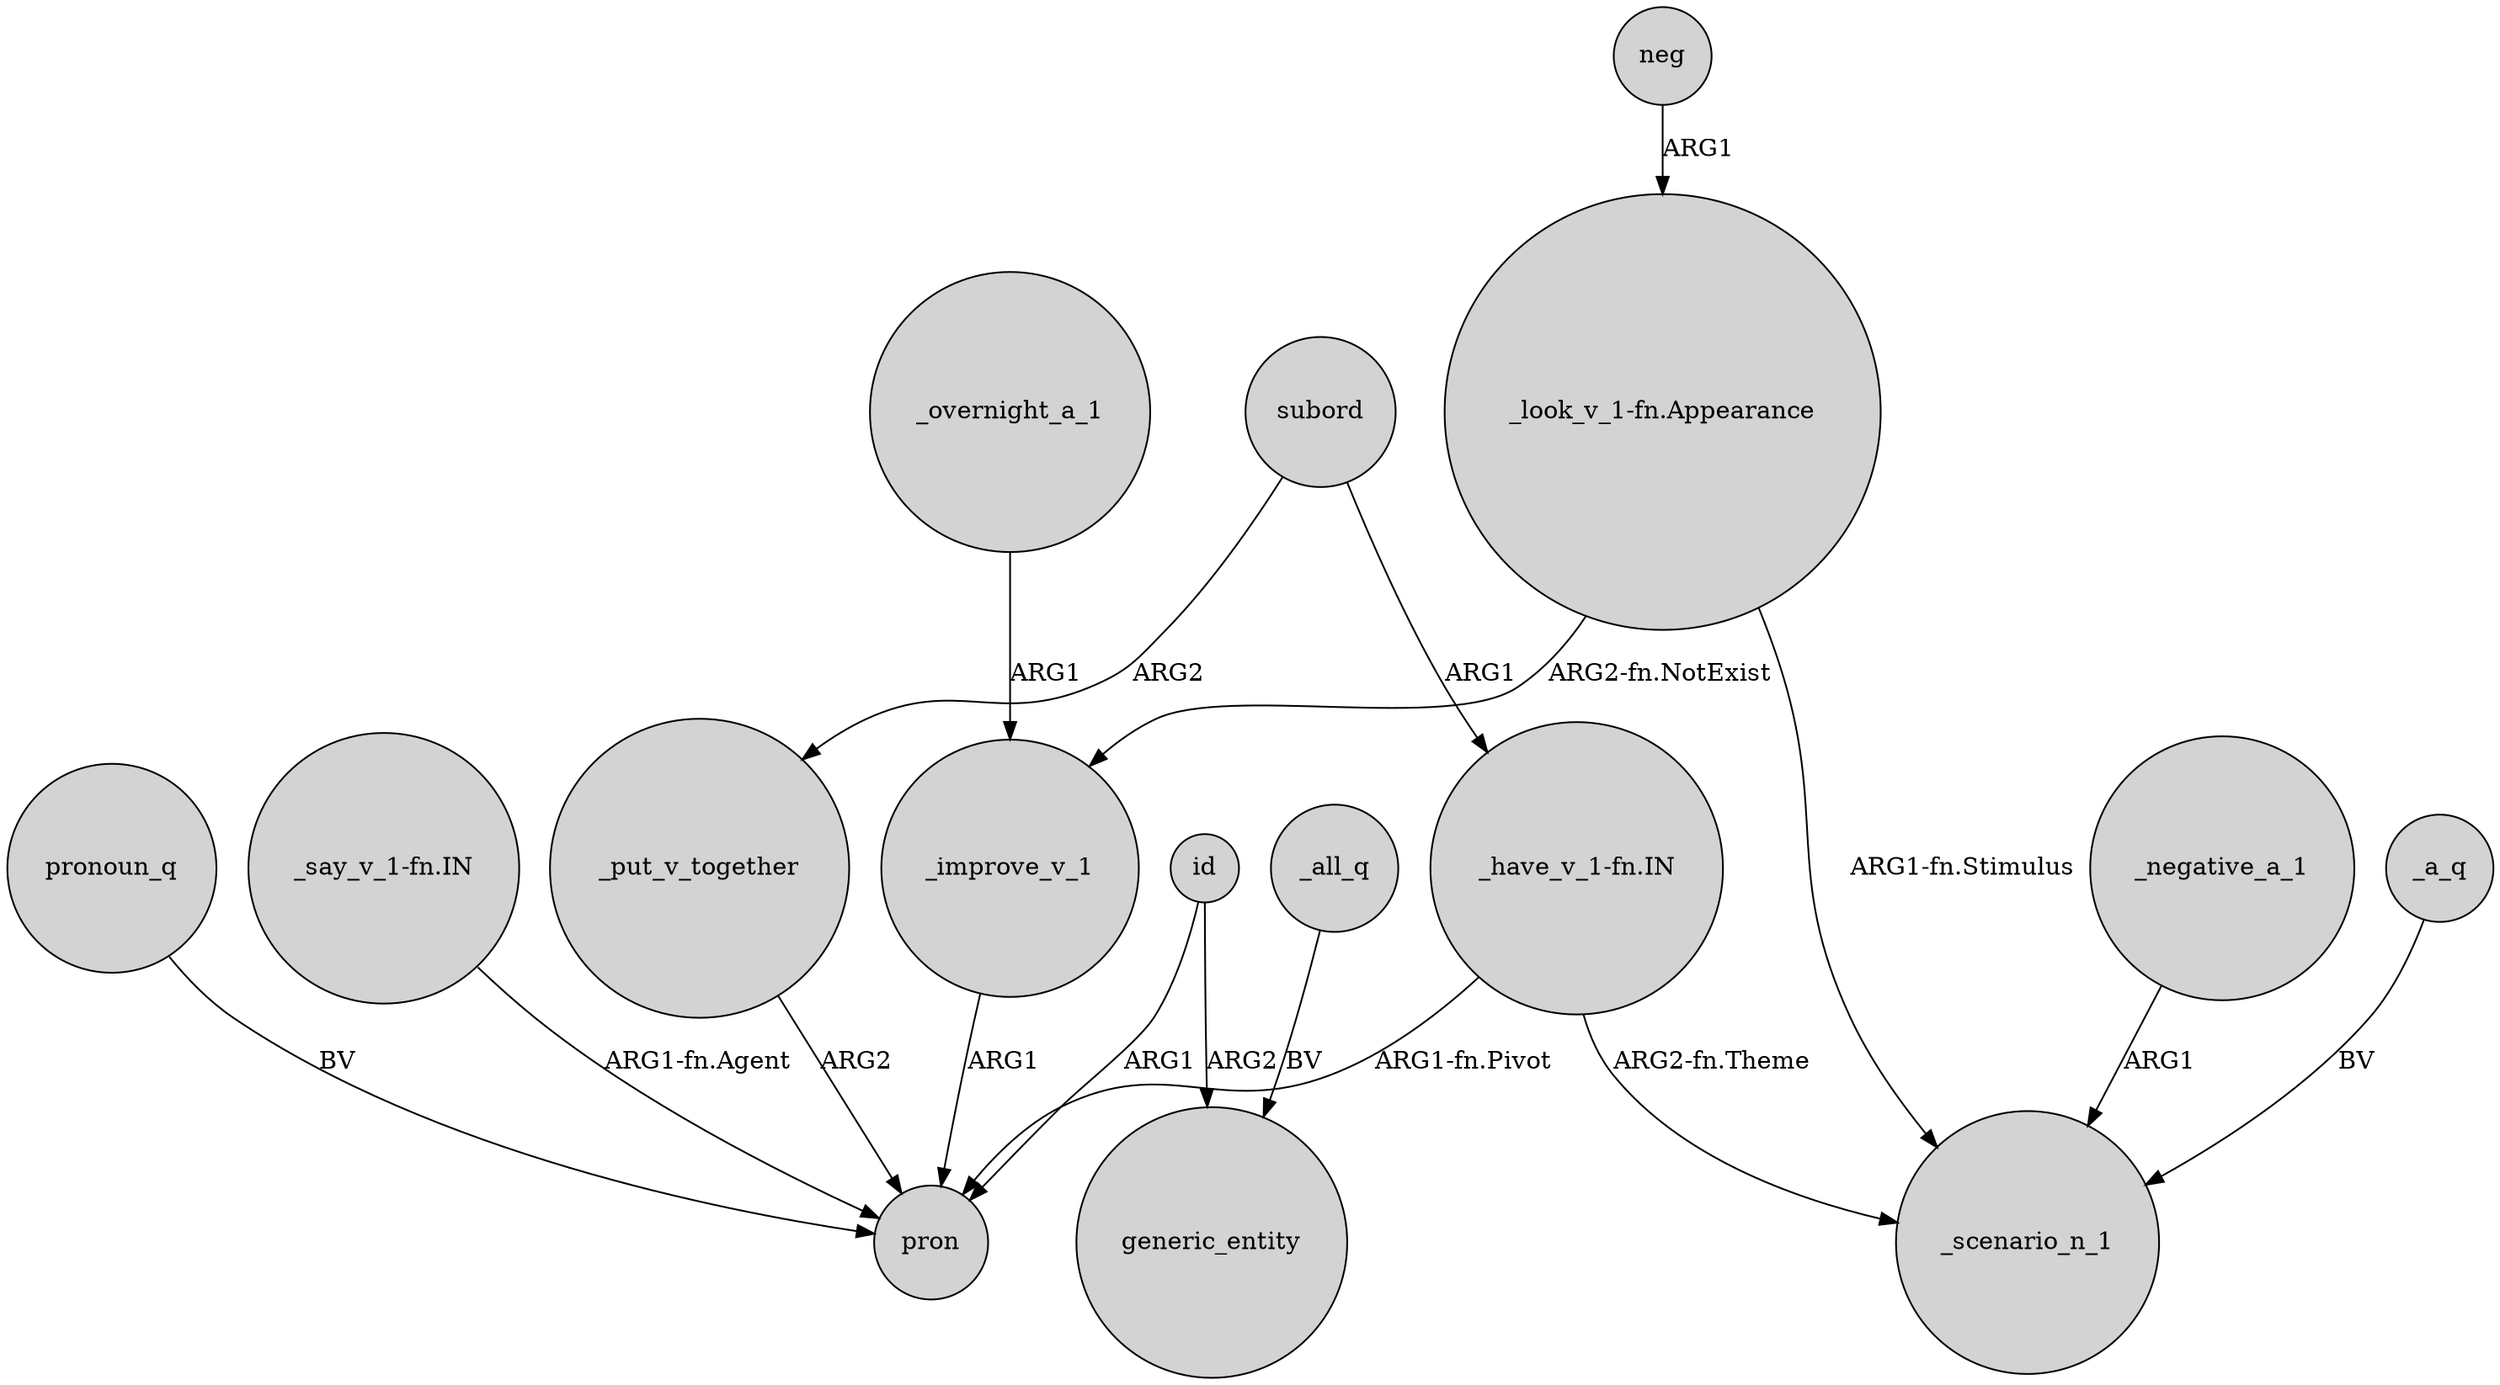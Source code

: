 digraph {
	node [shape=circle style=filled]
	id -> pron [label=ARG1]
	"_say_v_1-fn.IN" -> pron [label="ARG1-fn.Agent"]
	subord -> "_have_v_1-fn.IN" [label=ARG1]
	subord -> _put_v_together [label=ARG2]
	"_have_v_1-fn.IN" -> _scenario_n_1 [label="ARG2-fn.Theme"]
	"_have_v_1-fn.IN" -> pron [label="ARG1-fn.Pivot"]
	neg -> "_look_v_1-fn.Appearance" [label=ARG1]
	"_look_v_1-fn.Appearance" -> _scenario_n_1 [label="ARG1-fn.Stimulus"]
	id -> generic_entity [label=ARG2]
	"_look_v_1-fn.Appearance" -> _improve_v_1 [label="ARG2-fn.NotExist"]
	_negative_a_1 -> _scenario_n_1 [label=ARG1]
	_overnight_a_1 -> _improve_v_1 [label=ARG1]
	_a_q -> _scenario_n_1 [label=BV]
	_put_v_together -> pron [label=ARG2]
	_improve_v_1 -> pron [label=ARG1]
	_all_q -> generic_entity [label=BV]
	pronoun_q -> pron [label=BV]
}
